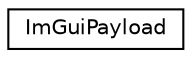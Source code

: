 digraph "Graphical Class Hierarchy"
{
  edge [fontname="Helvetica",fontsize="10",labelfontname="Helvetica",labelfontsize="10"];
  node [fontname="Helvetica",fontsize="10",shape=record];
  rankdir="LR";
  Node0 [label="ImGuiPayload",height=0.2,width=0.4,color="black", fillcolor="white", style="filled",URL="$structImGuiPayload.html"];
}
